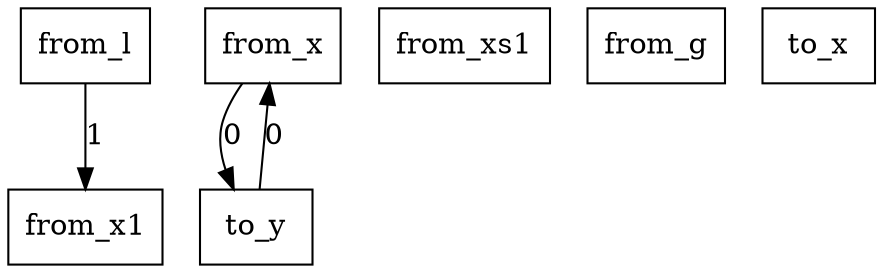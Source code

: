 digraph {
    graph [rankdir=TB
          ,bgcolor=transparent];
    node [shape=box
         ,fillcolor=white
         ,style=filled];
    0 [label=<from_l>];
    1 [label=<from_x1>];
    2 [label=<from_x>];
    3 [label=<from_xs1>];
    4 [label=<from_g>];
    5 [label=<to_x>];
    6 [label=<to_y>];
    0 -> 1 [label=1];
    2 -> 6 [label=0];
    6 -> 2 [label=0];
}